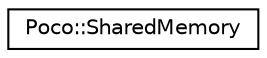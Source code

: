 digraph "Graphical Class Hierarchy"
{
 // LATEX_PDF_SIZE
  edge [fontname="Helvetica",fontsize="10",labelfontname="Helvetica",labelfontsize="10"];
  node [fontname="Helvetica",fontsize="10",shape=record];
  rankdir="LR";
  Node0 [label="Poco::SharedMemory",height=0.2,width=0.4,color="black", fillcolor="white", style="filled",URL="$classPoco_1_1SharedMemory.html",tooltip=" "];
}
